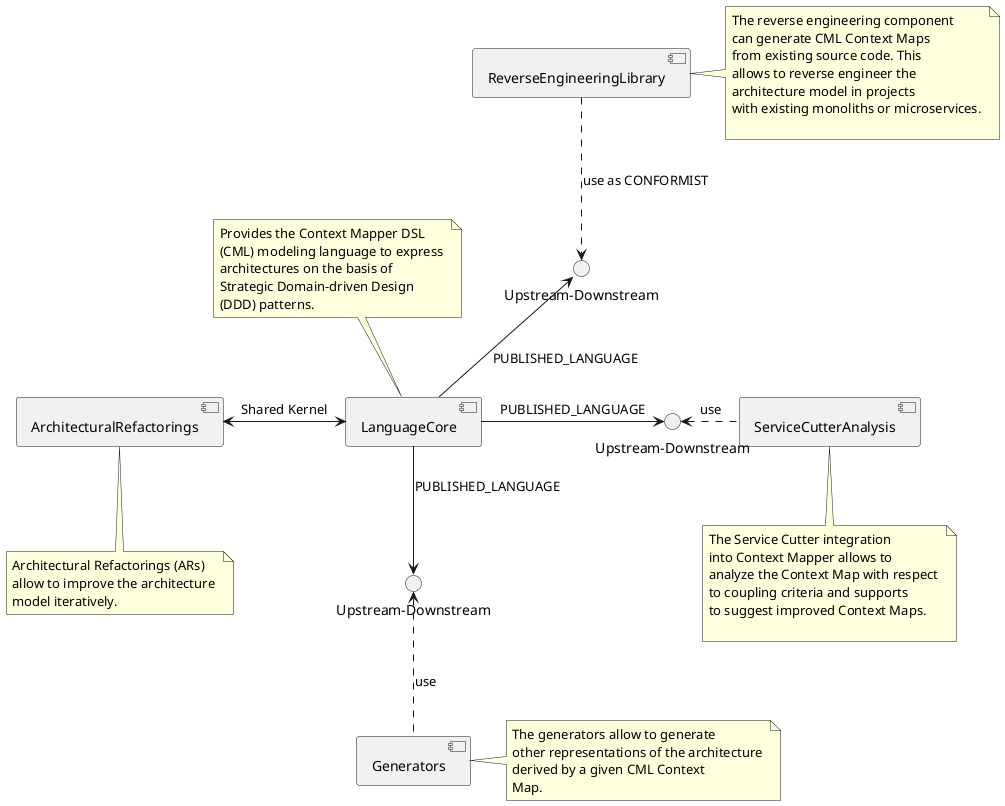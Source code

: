 @startuml
skinparam componentStyle uml2

component [LanguageCore]
note top of [LanguageCore]
Provides the Context Mapper DSL 
(CML) modeling language to express 
architectures on the basis of 
Strategic Domain-driven Design 
(DDD) patterns. 
end note

component [ArchitecturalRefactorings]
note bottom of [ArchitecturalRefactorings]
Architectural Refactorings (ARs) 
allow to improve the architecture 
model iteratively. 
end note

component [ServiceCutterAnalysis]
note bottom of [ServiceCutterAnalysis]
The Service Cutter integration 
into Context Mapper allows to 
analyze the Context Map with respect 
to coupling criteria and supports 
to suggest improved Context Maps. 

end note

component [ReverseEngineeringLibrary]
note right of [ReverseEngineeringLibrary]
The reverse engineering component 
can generate CML Context Maps 
from existing source code. This 
allows to reverse engineer the 
architecture model in projects 
with existing monoliths or microservices. 

end note

component [Generators]
note right of [Generators]
The generators allow to generate 
other representations of the architecture 
derived by a given CML Context 
Map. 
end note

interface "Upstream-Downstream" as ReverseEngineeringLibrary_to_LanguageCore
[LanguageCore] -up-> ReverseEngineeringLibrary_to_LanguageCore : PUBLISHED_LANGUAGE
[ReverseEngineeringLibrary] ..> ReverseEngineeringLibrary_to_LanguageCore : use as CONFORMIST

[ArchitecturalRefactorings] <-> [LanguageCore] : Shared Kernel

interface "Upstream-Downstream" as ServiceCutterAnalysis_to_LanguageCore
[LanguageCore] -right-> ServiceCutterAnalysis_to_LanguageCore : PUBLISHED_LANGUAGE
ServiceCutterAnalysis_to_LanguageCore <. [ServiceCutterAnalysis] : use 

interface "Upstream-Downstream" as Generators_to_LanguageCore
[LanguageCore] -down-> Generators_to_LanguageCore : PUBLISHED_LANGUAGE
Generators_to_LanguageCore <.. [Generators] : use
@enduml